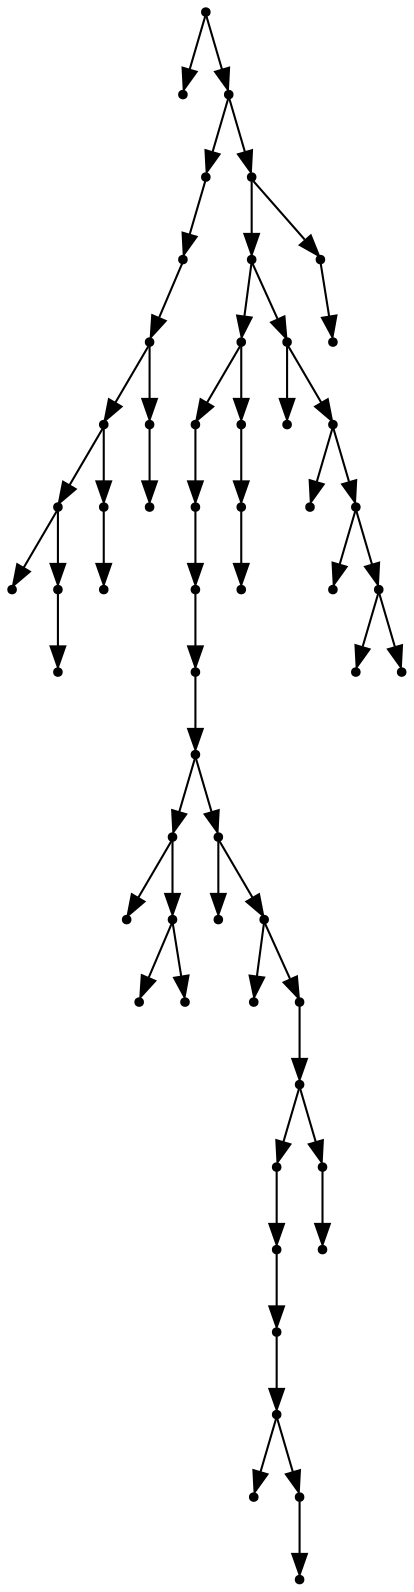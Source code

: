digraph {
  56 [shape=point];
  0 [shape=point];
  55 [shape=point];
  12 [shape=point];
  11 [shape=point];
  10 [shape=point];
  7 [shape=point];
  4 [shape=point];
  1 [shape=point];
  3 [shape=point];
  2 [shape=point];
  6 [shape=point];
  5 [shape=point];
  9 [shape=point];
  8 [shape=point];
  54 [shape=point];
  51 [shape=point];
  41 [shape=point];
  37 [shape=point];
  36 [shape=point];
  35 [shape=point];
  34 [shape=point];
  33 [shape=point];
  17 [shape=point];
  13 [shape=point];
  16 [shape=point];
  14 [shape=point];
  15 [shape=point];
  32 [shape=point];
  18 [shape=point];
  31 [shape=point];
  19 [shape=point];
  30 [shape=point];
  29 [shape=point];
  26 [shape=point];
  25 [shape=point];
  24 [shape=point];
  23 [shape=point];
  20 [shape=point];
  22 [shape=point];
  21 [shape=point];
  28 [shape=point];
  27 [shape=point];
  40 [shape=point];
  39 [shape=point];
  38 [shape=point];
  50 [shape=point];
  42 [shape=point];
  49 [shape=point];
  43 [shape=point];
  48 [shape=point];
  44 [shape=point];
  47 [shape=point];
  45 [shape=point];
  46 [shape=point];
  53 [shape=point];
  52 [shape=point];
56 -> 0;
56 -> 55;
55 -> 12;
12 -> 11;
11 -> 10;
10 -> 7;
7 -> 4;
4 -> 1;
4 -> 3;
3 -> 2;
7 -> 6;
6 -> 5;
10 -> 9;
9 -> 8;
55 -> 54;
54 -> 51;
51 -> 41;
41 -> 37;
37 -> 36;
36 -> 35;
35 -> 34;
34 -> 33;
33 -> 17;
17 -> 13;
17 -> 16;
16 -> 14;
16 -> 15;
33 -> 32;
32 -> 18;
32 -> 31;
31 -> 19;
31 -> 30;
30 -> 29;
29 -> 26;
26 -> 25;
25 -> 24;
24 -> 23;
23 -> 20;
23 -> 22;
22 -> 21;
29 -> 28;
28 -> 27;
41 -> 40;
40 -> 39;
39 -> 38;
51 -> 50;
50 -> 42;
50 -> 49;
49 -> 43;
49 -> 48;
48 -> 44;
48 -> 47;
47 -> 45;
47 -> 46;
54 -> 53;
53 -> 52;
}
